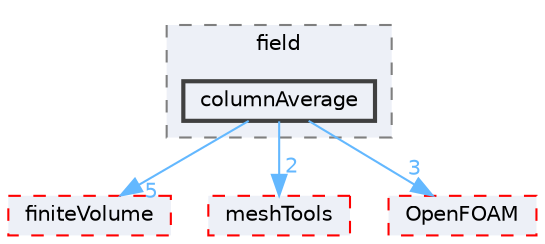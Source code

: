 digraph "src/functionObjects/field/columnAverage"
{
 // LATEX_PDF_SIZE
  bgcolor="transparent";
  edge [fontname=Helvetica,fontsize=10,labelfontname=Helvetica,labelfontsize=10];
  node [fontname=Helvetica,fontsize=10,shape=box,height=0.2,width=0.4];
  compound=true
  subgraph clusterdir_bae024cac12ddc6733a616261920a91f {
    graph [ bgcolor="#edf0f7", pencolor="grey50", label="field", fontname=Helvetica,fontsize=10 style="filled,dashed", URL="dir_bae024cac12ddc6733a616261920a91f.html",tooltip=""]
  dir_25538ef1a338657c83c6928767d77a53 [label="columnAverage", fillcolor="#edf0f7", color="grey25", style="filled,bold", URL="dir_25538ef1a338657c83c6928767d77a53.html",tooltip=""];
  }
  dir_9bd15774b555cf7259a6fa18f99fe99b [label="finiteVolume", fillcolor="#edf0f7", color="red", style="filled,dashed", URL="dir_9bd15774b555cf7259a6fa18f99fe99b.html",tooltip=""];
  dir_ae30ad0bef50cf391b24c614251bb9fd [label="meshTools", fillcolor="#edf0f7", color="red", style="filled,dashed", URL="dir_ae30ad0bef50cf391b24c614251bb9fd.html",tooltip=""];
  dir_c5473ff19b20e6ec4dfe5c310b3778a8 [label="OpenFOAM", fillcolor="#edf0f7", color="red", style="filled,dashed", URL="dir_c5473ff19b20e6ec4dfe5c310b3778a8.html",tooltip=""];
  dir_25538ef1a338657c83c6928767d77a53->dir_9bd15774b555cf7259a6fa18f99fe99b [headlabel="5", labeldistance=1.5 headhref="dir_000542_001387.html" href="dir_000542_001387.html" color="steelblue1" fontcolor="steelblue1"];
  dir_25538ef1a338657c83c6928767d77a53->dir_ae30ad0bef50cf391b24c614251bb9fd [headlabel="2", labeldistance=1.5 headhref="dir_000542_002382.html" href="dir_000542_002382.html" color="steelblue1" fontcolor="steelblue1"];
  dir_25538ef1a338657c83c6928767d77a53->dir_c5473ff19b20e6ec4dfe5c310b3778a8 [headlabel="3", labeldistance=1.5 headhref="dir_000542_002695.html" href="dir_000542_002695.html" color="steelblue1" fontcolor="steelblue1"];
}
